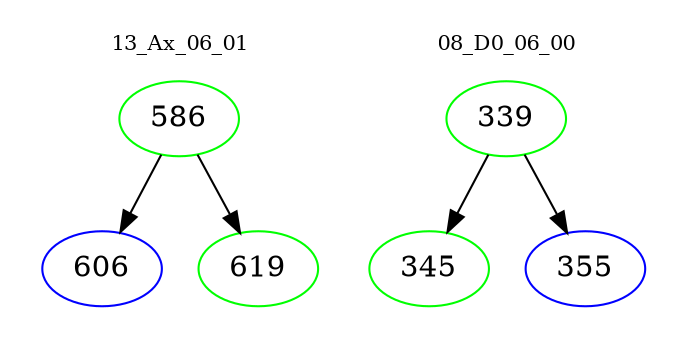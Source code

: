 digraph{
subgraph cluster_0 {
color = white
label = "13_Ax_06_01";
fontsize=10;
T0_586 [label="586", color="green"]
T0_586 -> T0_606 [color="black"]
T0_606 [label="606", color="blue"]
T0_586 -> T0_619 [color="black"]
T0_619 [label="619", color="green"]
}
subgraph cluster_1 {
color = white
label = "08_D0_06_00";
fontsize=10;
T1_339 [label="339", color="green"]
T1_339 -> T1_345 [color="black"]
T1_345 [label="345", color="green"]
T1_339 -> T1_355 [color="black"]
T1_355 [label="355", color="blue"]
}
}
